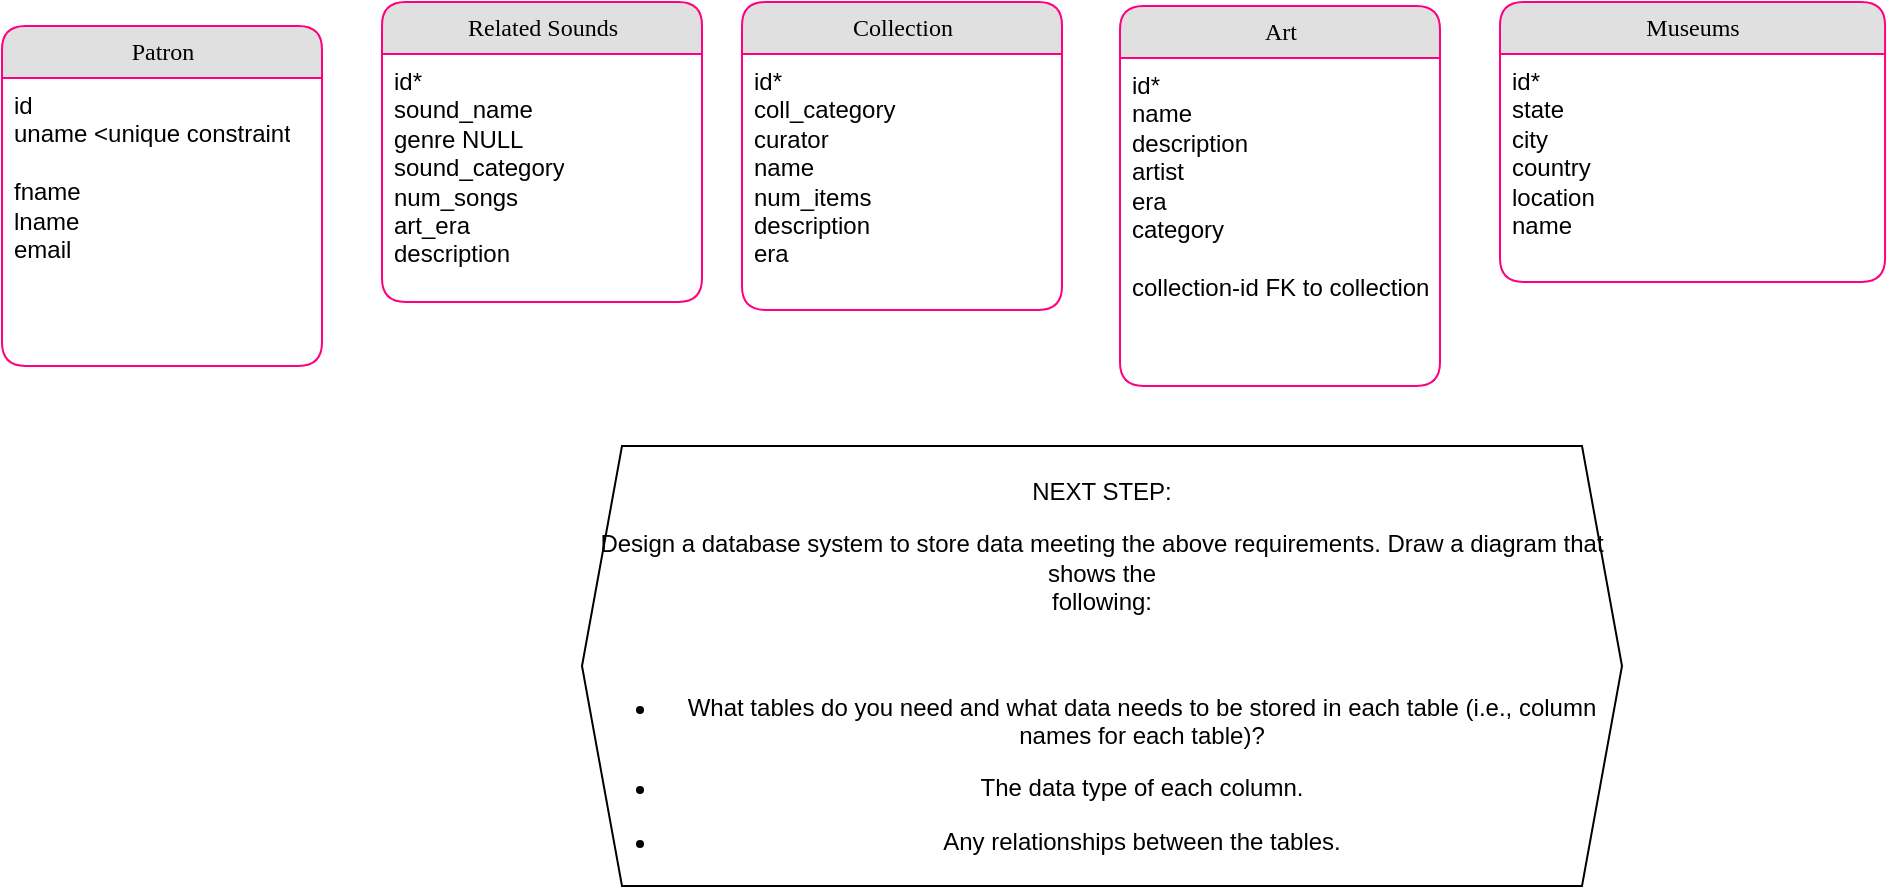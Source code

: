 <mxfile version="20.6.0" type="github"><diagram name="Page-1" id="b520641d-4fe3-3701-9064-5fc419738815"><mxGraphModel dx="1287" dy="680" grid="1" gridSize="10" guides="1" tooltips="1" connect="1" arrows="1" fold="1" page="1" pageScale="1" pageWidth="1100" pageHeight="850" background="none" math="0" shadow="0"><root><mxCell id="0"/><mxCell id="1" parent="0"/><mxCell id="QYiEWEeAz77Lppu5PKTR-1" value="Patron" style="swimlane;html=1;fontStyle=0;childLayout=stackLayout;horizontal=1;startSize=26;fillColor=#e0e0e0;horizontalStack=0;resizeParent=1;resizeLast=0;collapsible=1;marginBottom=0;swimlaneFillColor=#ffffff;align=center;rounded=1;shadow=0;comic=0;labelBackgroundColor=none;strokeWidth=1;fontFamily=Verdana;fontSize=12;strokeColor=#FF0080;" vertex="1" parent="1"><mxGeometry x="30" y="360" width="160" height="170" as="geometry"/></mxCell><mxCell id="QYiEWEeAz77Lppu5PKTR-2" value="&lt;div&gt;id&lt;/div&gt;&lt;div&gt;uname &amp;lt;unique constraint&lt;/div&gt;&lt;div&gt;&lt;br&gt;&lt;/div&gt;&lt;div&gt;fname&lt;/div&gt;&lt;div&gt;lname&lt;/div&gt;&lt;div&gt;email&lt;br&gt;&lt;/div&gt;" style="text;html=1;strokeColor=none;fillColor=none;spacingLeft=4;spacingRight=4;whiteSpace=wrap;overflow=hidden;rotatable=0;points=[[0,0.5],[1,0.5]];portConstraint=eastwest;" vertex="1" parent="QYiEWEeAz77Lppu5PKTR-1"><mxGeometry y="26" width="160" height="94" as="geometry"/></mxCell><mxCell id="QYiEWEeAz77Lppu5PKTR-3" value="Collection" style="swimlane;html=1;fontStyle=0;childLayout=stackLayout;horizontal=1;startSize=26;fillColor=#e0e0e0;horizontalStack=0;resizeParent=1;resizeLast=0;collapsible=1;marginBottom=0;swimlaneFillColor=#ffffff;align=center;rounded=1;shadow=0;comic=0;labelBackgroundColor=none;strokeWidth=1;fontFamily=Verdana;fontSize=12;strokeColor=#FF0080;" vertex="1" parent="1"><mxGeometry x="400" y="348" width="160" height="154" as="geometry"/></mxCell><mxCell id="QYiEWEeAz77Lppu5PKTR-4" value="&lt;div&gt;id*&lt;/div&gt;&lt;div&gt;coll_category&lt;/div&gt;&lt;div&gt;curator&lt;/div&gt;&lt;div&gt;name&lt;/div&gt;&lt;div&gt;num_items&lt;/div&gt;&lt;div&gt;description &lt;br&gt;&lt;/div&gt;&lt;div&gt;era&lt;br&gt;&lt;/div&gt;&lt;div&gt;&lt;br&gt;&lt;/div&gt;&lt;div&gt;&lt;br&gt;&lt;/div&gt;" style="text;html=1;strokeColor=none;fillColor=none;spacingLeft=4;spacingRight=4;whiteSpace=wrap;overflow=hidden;rotatable=0;points=[[0,0.5],[1,0.5]];portConstraint=eastwest;" vertex="1" parent="QYiEWEeAz77Lppu5PKTR-3"><mxGeometry y="26" width="160" height="124" as="geometry"/></mxCell><mxCell id="QYiEWEeAz77Lppu5PKTR-7" value="Museums" style="swimlane;html=1;fontStyle=0;childLayout=stackLayout;horizontal=1;startSize=26;fillColor=#e0e0e0;horizontalStack=0;resizeParent=1;resizeLast=0;collapsible=1;marginBottom=0;swimlaneFillColor=#ffffff;align=center;rounded=1;shadow=0;comic=0;labelBackgroundColor=none;strokeWidth=1;fontFamily=Verdana;fontSize=12;strokeColor=#FF0080;" vertex="1" parent="1"><mxGeometry x="779" y="348" width="192.53" height="140" as="geometry"/></mxCell><mxCell id="QYiEWEeAz77Lppu5PKTR-8" value="&lt;div&gt;id*&lt;div&gt;state&lt;/div&gt;&lt;div&gt;city&lt;/div&gt;&lt;div&gt;country&lt;/div&gt;&lt;div&gt;location&lt;/div&gt;&lt;div&gt;name&lt;br&gt;&lt;/div&gt;&lt;/div&gt;" style="text;html=1;strokeColor=none;fillColor=none;spacingLeft=4;spacingRight=4;whiteSpace=wrap;overflow=hidden;rotatable=0;points=[[0,0.5],[1,0.5]];portConstraint=eastwest;" vertex="1" parent="QYiEWEeAz77Lppu5PKTR-7"><mxGeometry y="26" width="192.53" height="114" as="geometry"/></mxCell><mxCell id="QYiEWEeAz77Lppu5PKTR-14" value="Art" style="swimlane;html=1;fontStyle=0;childLayout=stackLayout;horizontal=1;startSize=26;fillColor=#e0e0e0;horizontalStack=0;resizeParent=1;resizeLast=0;collapsible=1;marginBottom=0;swimlaneFillColor=#ffffff;align=center;rounded=1;shadow=0;comic=0;labelBackgroundColor=none;strokeWidth=1;fontFamily=Verdana;fontSize=12;strokeColor=#FF0080;" vertex="1" parent="1"><mxGeometry x="589" y="350" width="160" height="190" as="geometry"/></mxCell><mxCell id="QYiEWEeAz77Lppu5PKTR-15" value="&lt;div&gt;id*&lt;/div&gt;&lt;div&gt;name&lt;/div&gt;&lt;div&gt;description&lt;/div&gt;&lt;div&gt;artist&lt;/div&gt;&lt;div&gt;era&lt;/div&gt;&lt;div&gt;category&lt;br&gt;&lt;/div&gt;&lt;div&gt;&lt;br&gt;&lt;/div&gt;&lt;div&gt;collection-id FK to collection &lt;br&gt;&lt;/div&gt;" style="text;html=1;strokeColor=none;fillColor=none;spacingLeft=4;spacingRight=4;whiteSpace=wrap;overflow=hidden;rotatable=0;points=[[0,0.5],[1,0.5]];portConstraint=eastwest;" vertex="1" parent="QYiEWEeAz77Lppu5PKTR-14"><mxGeometry y="26" width="160" height="164" as="geometry"/></mxCell><mxCell id="QYiEWEeAz77Lppu5PKTR-25" value="&lt;p&gt;NEXT STEP: &lt;br&gt;&lt;/p&gt;&lt;p&gt;Design a database system to store data meeting the above requirements. Draw a diagram that shows the&lt;br&gt;following:&lt;/p&gt;&lt;br&gt;&lt;ul class=&quot;simple&quot;&gt;&lt;li&gt;&lt;p&gt;What tables do you need and what data needs to be stored in each table (i.e., column names for each table)?&lt;/p&gt;&lt;/li&gt;&lt;li&gt;&lt;p&gt;The data type of each column.&lt;/p&gt;&lt;/li&gt;&lt;li&gt;&lt;p&gt;Any relationships between the tables.&lt;/p&gt;&lt;/li&gt;&lt;/ul&gt;" style="shape=hexagon;perimeter=hexagonPerimeter2;whiteSpace=wrap;html=1;fixedSize=1;" vertex="1" parent="1"><mxGeometry x="320" y="570" width="520" height="220" as="geometry"/></mxCell><mxCell id="QYiEWEeAz77Lppu5PKTR-26" value="Related Sounds" style="swimlane;html=1;fontStyle=0;childLayout=stackLayout;horizontal=1;startSize=26;fillColor=#e0e0e0;horizontalStack=0;resizeParent=1;resizeLast=0;collapsible=1;marginBottom=0;swimlaneFillColor=#ffffff;align=center;rounded=1;shadow=0;comic=0;labelBackgroundColor=none;strokeWidth=1;fontFamily=Verdana;fontSize=12;strokeColor=#FF0080;" vertex="1" parent="1"><mxGeometry x="220" y="348" width="160" height="150" as="geometry"/></mxCell><mxCell id="QYiEWEeAz77Lppu5PKTR-27" value="&lt;div&gt;id*&lt;br&gt;&lt;/div&gt;&lt;div&gt;sound_name&lt;/div&gt;&lt;div&gt;genre NULL&lt;/div&gt;&lt;div&gt;sound_category&lt;/div&gt;&lt;div&gt;num_songs&lt;/div&gt;&lt;div&gt;art_era&lt;/div&gt;&lt;div&gt;description&lt;br&gt;&lt;/div&gt;&lt;div&gt;&lt;br&gt;&lt;/div&gt;" style="text;html=1;strokeColor=none;fillColor=none;spacingLeft=4;spacingRight=4;whiteSpace=wrap;overflow=hidden;rotatable=0;points=[[0,0.5],[1,0.5]];portConstraint=eastwest;" vertex="1" parent="QYiEWEeAz77Lppu5PKTR-26"><mxGeometry y="26" width="160" height="114" as="geometry"/></mxCell></root></mxGraphModel></diagram></mxfile>